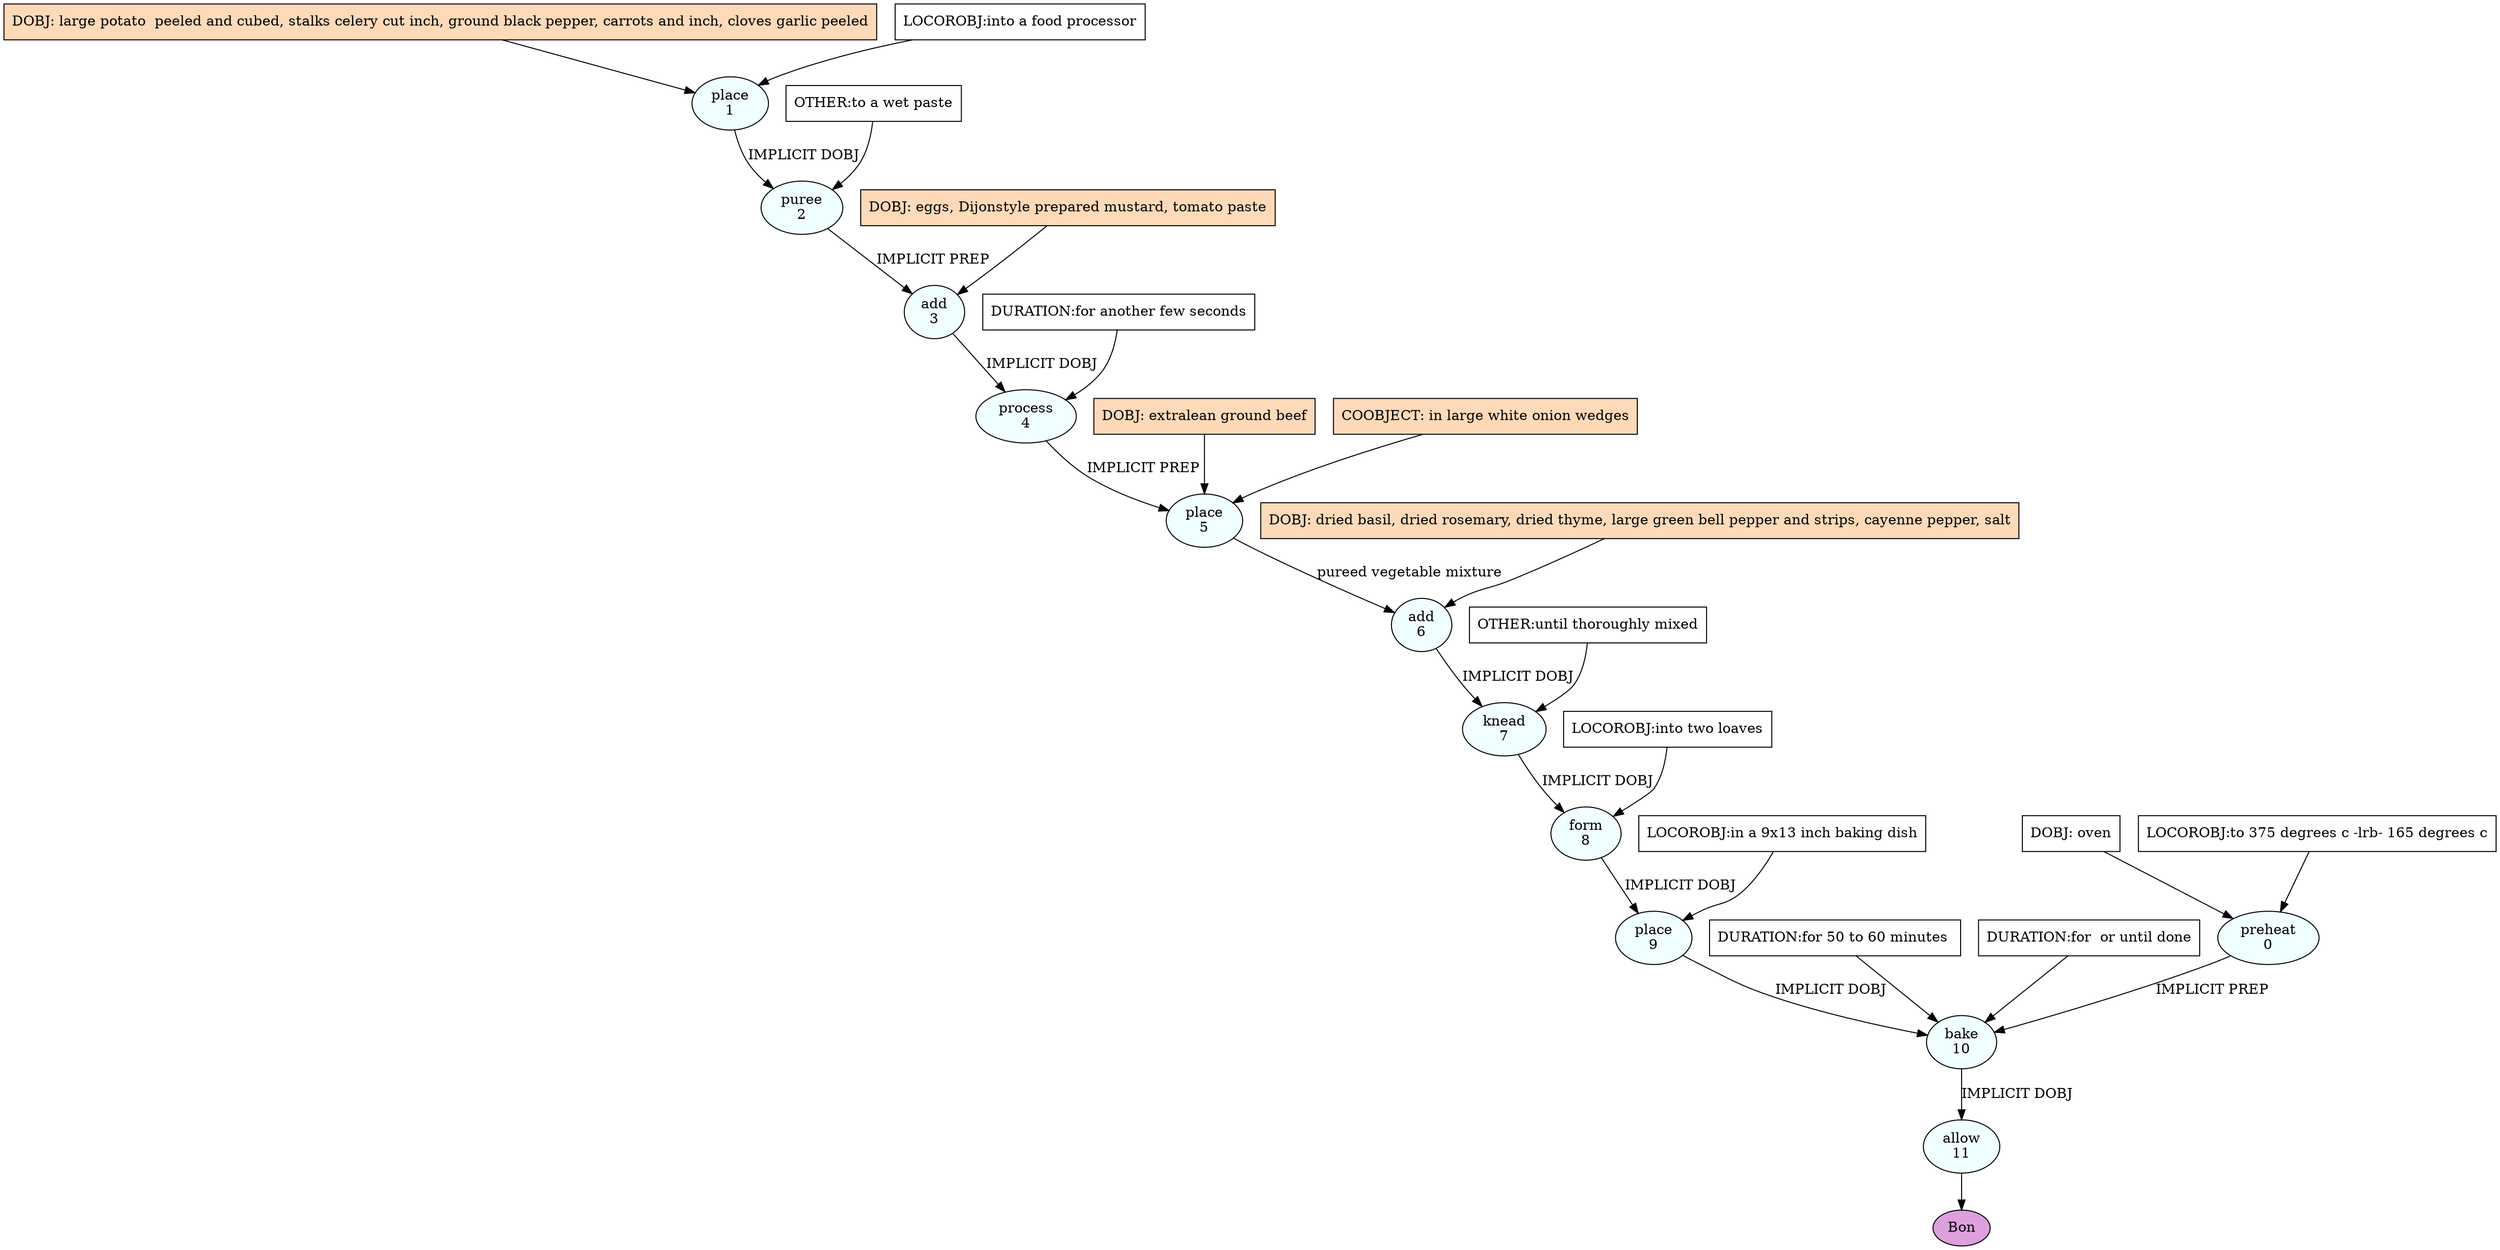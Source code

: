 digraph recipe {
E0[label="preheat
0", shape=oval, style=filled, fillcolor=azure]
E1[label="place
1", shape=oval, style=filled, fillcolor=azure]
E2[label="puree
2", shape=oval, style=filled, fillcolor=azure]
E3[label="add
3", shape=oval, style=filled, fillcolor=azure]
E4[label="process
4", shape=oval, style=filled, fillcolor=azure]
E5[label="place
5", shape=oval, style=filled, fillcolor=azure]
E6[label="add
6", shape=oval, style=filled, fillcolor=azure]
E7[label="knead
7", shape=oval, style=filled, fillcolor=azure]
E8[label="form
8", shape=oval, style=filled, fillcolor=azure]
E9[label="place
9", shape=oval, style=filled, fillcolor=azure]
E10[label="bake
10", shape=oval, style=filled, fillcolor=azure]
E11[label="allow
11", shape=oval, style=filled, fillcolor=azure]
D0[label="DOBJ: oven", shape=box, style=filled, fillcolor=white]
D0 -> E0
P0_0[label="LOCOROBJ:to 375 degrees c -lrb- 165 degrees c", shape=box, style=filled, fillcolor=white]
P0_0 -> E0
D1[label="DOBJ: large potato  peeled and cubed, stalks celery cut inch, ground black pepper, carrots and inch, cloves garlic peeled", shape=box, style=filled, fillcolor=peachpuff]
D1 -> E1
P1_0[label="LOCOROBJ:into a food processor", shape=box, style=filled, fillcolor=white]
P1_0 -> E1
E1 -> E2 [label="IMPLICIT DOBJ"]
P2_0_0[label="OTHER:to a wet paste", shape=box, style=filled, fillcolor=white]
P2_0_0 -> E2
D3_ing[label="DOBJ: eggs, Dijonstyle prepared mustard, tomato paste", shape=box, style=filled, fillcolor=peachpuff]
D3_ing -> E3
E2 -> E3 [label="IMPLICIT PREP"]
E3 -> E4 [label="IMPLICIT DOBJ"]
P4_0_0[label="DURATION:for another few seconds", shape=box, style=filled, fillcolor=white]
P4_0_0 -> E4
D5_ing[label="DOBJ: extralean ground beef", shape=box, style=filled, fillcolor=peachpuff]
D5_ing -> E5
E4 -> E5 [label="IMPLICIT PREP"]
P5_1_ing[label="COOBJECT: in large white onion wedges", shape=box, style=filled, fillcolor=peachpuff]
P5_1_ing -> E5
D6_ing[label="DOBJ: dried basil, dried rosemary, dried thyme, large green bell pepper and strips, cayenne pepper, salt", shape=box, style=filled, fillcolor=peachpuff]
D6_ing -> E6
E5 -> E6 [label="pureed vegetable mixture "]
E6 -> E7 [label="IMPLICIT DOBJ"]
P7_0_0[label="OTHER:until thoroughly mixed", shape=box, style=filled, fillcolor=white]
P7_0_0 -> E7
E7 -> E8 [label="IMPLICIT DOBJ"]
P8_0_0[label="LOCOROBJ:into two loaves", shape=box, style=filled, fillcolor=white]
P8_0_0 -> E8
E8 -> E9 [label="IMPLICIT DOBJ"]
P9_0_0[label="LOCOROBJ:in a 9x13 inch baking dish", shape=box, style=filled, fillcolor=white]
P9_0_0 -> E9
E9 -> E10 [label="IMPLICIT DOBJ"]
E0 -> E10 [label="IMPLICIT PREP"]
P10_1_0[label="DURATION:for 50 to 60 minutes ", shape=box, style=filled, fillcolor=white]
P10_1_0 -> E10
P10_1_1[label="DURATION:for  or until done", shape=box, style=filled, fillcolor=white]
P10_1_1 -> E10
E10 -> E11 [label="IMPLICIT DOBJ"]
EOR[label="Bon", shape=oval, style=filled, fillcolor=plum]
E11 -> EOR
}
